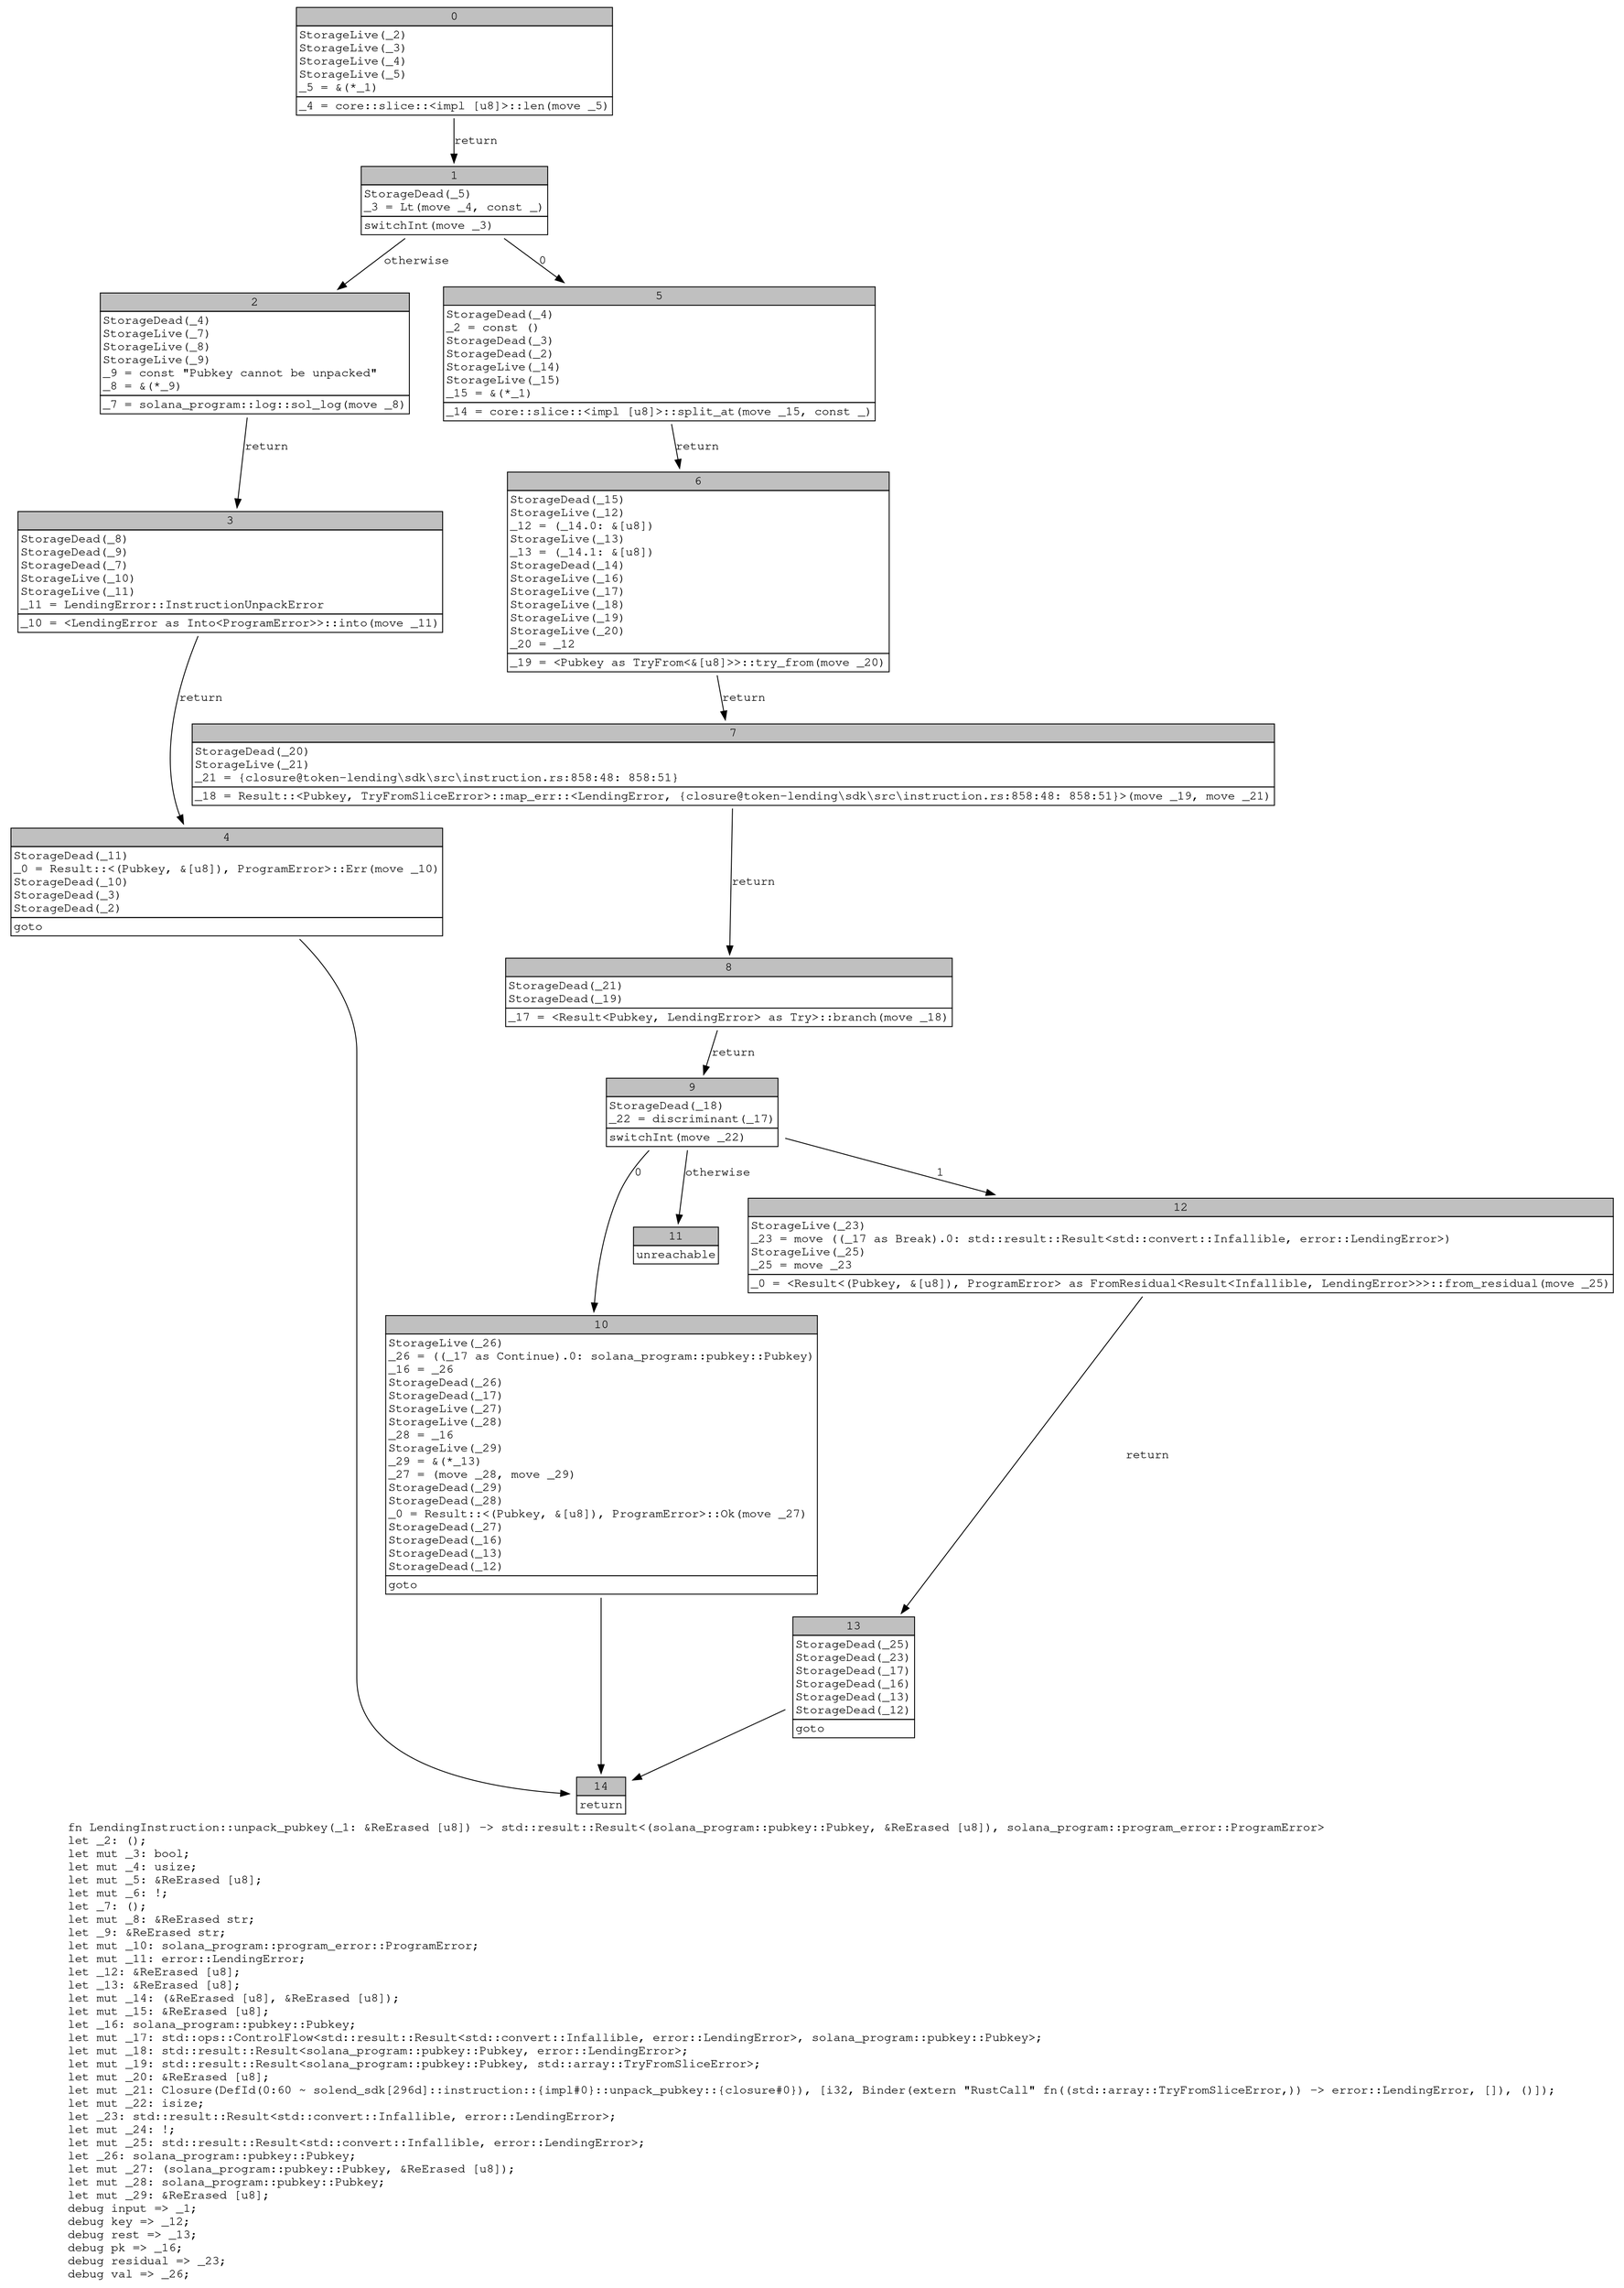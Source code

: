 digraph Mir_0_59 {
    graph [fontname="Courier, monospace"];
    node [fontname="Courier, monospace"];
    edge [fontname="Courier, monospace"];
    label=<fn LendingInstruction::unpack_pubkey(_1: &amp;ReErased [u8]) -&gt; std::result::Result&lt;(solana_program::pubkey::Pubkey, &amp;ReErased [u8]), solana_program::program_error::ProgramError&gt;<br align="left"/>let _2: ();<br align="left"/>let mut _3: bool;<br align="left"/>let mut _4: usize;<br align="left"/>let mut _5: &amp;ReErased [u8];<br align="left"/>let mut _6: !;<br align="left"/>let _7: ();<br align="left"/>let mut _8: &amp;ReErased str;<br align="left"/>let _9: &amp;ReErased str;<br align="left"/>let mut _10: solana_program::program_error::ProgramError;<br align="left"/>let mut _11: error::LendingError;<br align="left"/>let _12: &amp;ReErased [u8];<br align="left"/>let _13: &amp;ReErased [u8];<br align="left"/>let mut _14: (&amp;ReErased [u8], &amp;ReErased [u8]);<br align="left"/>let mut _15: &amp;ReErased [u8];<br align="left"/>let _16: solana_program::pubkey::Pubkey;<br align="left"/>let mut _17: std::ops::ControlFlow&lt;std::result::Result&lt;std::convert::Infallible, error::LendingError&gt;, solana_program::pubkey::Pubkey&gt;;<br align="left"/>let mut _18: std::result::Result&lt;solana_program::pubkey::Pubkey, error::LendingError&gt;;<br align="left"/>let mut _19: std::result::Result&lt;solana_program::pubkey::Pubkey, std::array::TryFromSliceError&gt;;<br align="left"/>let mut _20: &amp;ReErased [u8];<br align="left"/>let mut _21: Closure(DefId(0:60 ~ solend_sdk[296d]::instruction::{impl#0}::unpack_pubkey::{closure#0}), [i32, Binder(extern &quot;RustCall&quot; fn((std::array::TryFromSliceError,)) -&gt; error::LendingError, []), ()]);<br align="left"/>let mut _22: isize;<br align="left"/>let _23: std::result::Result&lt;std::convert::Infallible, error::LendingError&gt;;<br align="left"/>let mut _24: !;<br align="left"/>let mut _25: std::result::Result&lt;std::convert::Infallible, error::LendingError&gt;;<br align="left"/>let _26: solana_program::pubkey::Pubkey;<br align="left"/>let mut _27: (solana_program::pubkey::Pubkey, &amp;ReErased [u8]);<br align="left"/>let mut _28: solana_program::pubkey::Pubkey;<br align="left"/>let mut _29: &amp;ReErased [u8];<br align="left"/>debug input =&gt; _1;<br align="left"/>debug key =&gt; _12;<br align="left"/>debug rest =&gt; _13;<br align="left"/>debug pk =&gt; _16;<br align="left"/>debug residual =&gt; _23;<br align="left"/>debug val =&gt; _26;<br align="left"/>>;
    bb0__0_59 [shape="none", label=<<table border="0" cellborder="1" cellspacing="0"><tr><td bgcolor="gray" align="center" colspan="1">0</td></tr><tr><td align="left" balign="left">StorageLive(_2)<br/>StorageLive(_3)<br/>StorageLive(_4)<br/>StorageLive(_5)<br/>_5 = &amp;(*_1)<br/></td></tr><tr><td align="left">_4 = core::slice::&lt;impl [u8]&gt;::len(move _5)</td></tr></table>>];
    bb1__0_59 [shape="none", label=<<table border="0" cellborder="1" cellspacing="0"><tr><td bgcolor="gray" align="center" colspan="1">1</td></tr><tr><td align="left" balign="left">StorageDead(_5)<br/>_3 = Lt(move _4, const _)<br/></td></tr><tr><td align="left">switchInt(move _3)</td></tr></table>>];
    bb2__0_59 [shape="none", label=<<table border="0" cellborder="1" cellspacing="0"><tr><td bgcolor="gray" align="center" colspan="1">2</td></tr><tr><td align="left" balign="left">StorageDead(_4)<br/>StorageLive(_7)<br/>StorageLive(_8)<br/>StorageLive(_9)<br/>_9 = const &quot;Pubkey cannot be unpacked&quot;<br/>_8 = &amp;(*_9)<br/></td></tr><tr><td align="left">_7 = solana_program::log::sol_log(move _8)</td></tr></table>>];
    bb3__0_59 [shape="none", label=<<table border="0" cellborder="1" cellspacing="0"><tr><td bgcolor="gray" align="center" colspan="1">3</td></tr><tr><td align="left" balign="left">StorageDead(_8)<br/>StorageDead(_9)<br/>StorageDead(_7)<br/>StorageLive(_10)<br/>StorageLive(_11)<br/>_11 = LendingError::InstructionUnpackError<br/></td></tr><tr><td align="left">_10 = &lt;LendingError as Into&lt;ProgramError&gt;&gt;::into(move _11)</td></tr></table>>];
    bb4__0_59 [shape="none", label=<<table border="0" cellborder="1" cellspacing="0"><tr><td bgcolor="gray" align="center" colspan="1">4</td></tr><tr><td align="left" balign="left">StorageDead(_11)<br/>_0 = Result::&lt;(Pubkey, &amp;[u8]), ProgramError&gt;::Err(move _10)<br/>StorageDead(_10)<br/>StorageDead(_3)<br/>StorageDead(_2)<br/></td></tr><tr><td align="left">goto</td></tr></table>>];
    bb5__0_59 [shape="none", label=<<table border="0" cellborder="1" cellspacing="0"><tr><td bgcolor="gray" align="center" colspan="1">5</td></tr><tr><td align="left" balign="left">StorageDead(_4)<br/>_2 = const ()<br/>StorageDead(_3)<br/>StorageDead(_2)<br/>StorageLive(_14)<br/>StorageLive(_15)<br/>_15 = &amp;(*_1)<br/></td></tr><tr><td align="left">_14 = core::slice::&lt;impl [u8]&gt;::split_at(move _15, const _)</td></tr></table>>];
    bb6__0_59 [shape="none", label=<<table border="0" cellborder="1" cellspacing="0"><tr><td bgcolor="gray" align="center" colspan="1">6</td></tr><tr><td align="left" balign="left">StorageDead(_15)<br/>StorageLive(_12)<br/>_12 = (_14.0: &amp;[u8])<br/>StorageLive(_13)<br/>_13 = (_14.1: &amp;[u8])<br/>StorageDead(_14)<br/>StorageLive(_16)<br/>StorageLive(_17)<br/>StorageLive(_18)<br/>StorageLive(_19)<br/>StorageLive(_20)<br/>_20 = _12<br/></td></tr><tr><td align="left">_19 = &lt;Pubkey as TryFrom&lt;&amp;[u8]&gt;&gt;::try_from(move _20)</td></tr></table>>];
    bb7__0_59 [shape="none", label=<<table border="0" cellborder="1" cellspacing="0"><tr><td bgcolor="gray" align="center" colspan="1">7</td></tr><tr><td align="left" balign="left">StorageDead(_20)<br/>StorageLive(_21)<br/>_21 = {closure@token-lending\sdk\src\instruction.rs:858:48: 858:51}<br/></td></tr><tr><td align="left">_18 = Result::&lt;Pubkey, TryFromSliceError&gt;::map_err::&lt;LendingError, {closure@token-lending\sdk\src\instruction.rs:858:48: 858:51}&gt;(move _19, move _21)</td></tr></table>>];
    bb8__0_59 [shape="none", label=<<table border="0" cellborder="1" cellspacing="0"><tr><td bgcolor="gray" align="center" colspan="1">8</td></tr><tr><td align="left" balign="left">StorageDead(_21)<br/>StorageDead(_19)<br/></td></tr><tr><td align="left">_17 = &lt;Result&lt;Pubkey, LendingError&gt; as Try&gt;::branch(move _18)</td></tr></table>>];
    bb9__0_59 [shape="none", label=<<table border="0" cellborder="1" cellspacing="0"><tr><td bgcolor="gray" align="center" colspan="1">9</td></tr><tr><td align="left" balign="left">StorageDead(_18)<br/>_22 = discriminant(_17)<br/></td></tr><tr><td align="left">switchInt(move _22)</td></tr></table>>];
    bb10__0_59 [shape="none", label=<<table border="0" cellborder="1" cellspacing="0"><tr><td bgcolor="gray" align="center" colspan="1">10</td></tr><tr><td align="left" balign="left">StorageLive(_26)<br/>_26 = ((_17 as Continue).0: solana_program::pubkey::Pubkey)<br/>_16 = _26<br/>StorageDead(_26)<br/>StorageDead(_17)<br/>StorageLive(_27)<br/>StorageLive(_28)<br/>_28 = _16<br/>StorageLive(_29)<br/>_29 = &amp;(*_13)<br/>_27 = (move _28, move _29)<br/>StorageDead(_29)<br/>StorageDead(_28)<br/>_0 = Result::&lt;(Pubkey, &amp;[u8]), ProgramError&gt;::Ok(move _27)<br/>StorageDead(_27)<br/>StorageDead(_16)<br/>StorageDead(_13)<br/>StorageDead(_12)<br/></td></tr><tr><td align="left">goto</td></tr></table>>];
    bb11__0_59 [shape="none", label=<<table border="0" cellborder="1" cellspacing="0"><tr><td bgcolor="gray" align="center" colspan="1">11</td></tr><tr><td align="left">unreachable</td></tr></table>>];
    bb12__0_59 [shape="none", label=<<table border="0" cellborder="1" cellspacing="0"><tr><td bgcolor="gray" align="center" colspan="1">12</td></tr><tr><td align="left" balign="left">StorageLive(_23)<br/>_23 = move ((_17 as Break).0: std::result::Result&lt;std::convert::Infallible, error::LendingError&gt;)<br/>StorageLive(_25)<br/>_25 = move _23<br/></td></tr><tr><td align="left">_0 = &lt;Result&lt;(Pubkey, &amp;[u8]), ProgramError&gt; as FromResidual&lt;Result&lt;Infallible, LendingError&gt;&gt;&gt;::from_residual(move _25)</td></tr></table>>];
    bb13__0_59 [shape="none", label=<<table border="0" cellborder="1" cellspacing="0"><tr><td bgcolor="gray" align="center" colspan="1">13</td></tr><tr><td align="left" balign="left">StorageDead(_25)<br/>StorageDead(_23)<br/>StorageDead(_17)<br/>StorageDead(_16)<br/>StorageDead(_13)<br/>StorageDead(_12)<br/></td></tr><tr><td align="left">goto</td></tr></table>>];
    bb14__0_59 [shape="none", label=<<table border="0" cellborder="1" cellspacing="0"><tr><td bgcolor="gray" align="center" colspan="1">14</td></tr><tr><td align="left">return</td></tr></table>>];
    bb0__0_59 -> bb1__0_59 [label="return"];
    bb1__0_59 -> bb5__0_59 [label="0"];
    bb1__0_59 -> bb2__0_59 [label="otherwise"];
    bb2__0_59 -> bb3__0_59 [label="return"];
    bb3__0_59 -> bb4__0_59 [label="return"];
    bb4__0_59 -> bb14__0_59 [label=""];
    bb5__0_59 -> bb6__0_59 [label="return"];
    bb6__0_59 -> bb7__0_59 [label="return"];
    bb7__0_59 -> bb8__0_59 [label="return"];
    bb8__0_59 -> bb9__0_59 [label="return"];
    bb9__0_59 -> bb10__0_59 [label="0"];
    bb9__0_59 -> bb12__0_59 [label="1"];
    bb9__0_59 -> bb11__0_59 [label="otherwise"];
    bb10__0_59 -> bb14__0_59 [label=""];
    bb12__0_59 -> bb13__0_59 [label="return"];
    bb13__0_59 -> bb14__0_59 [label=""];
}

